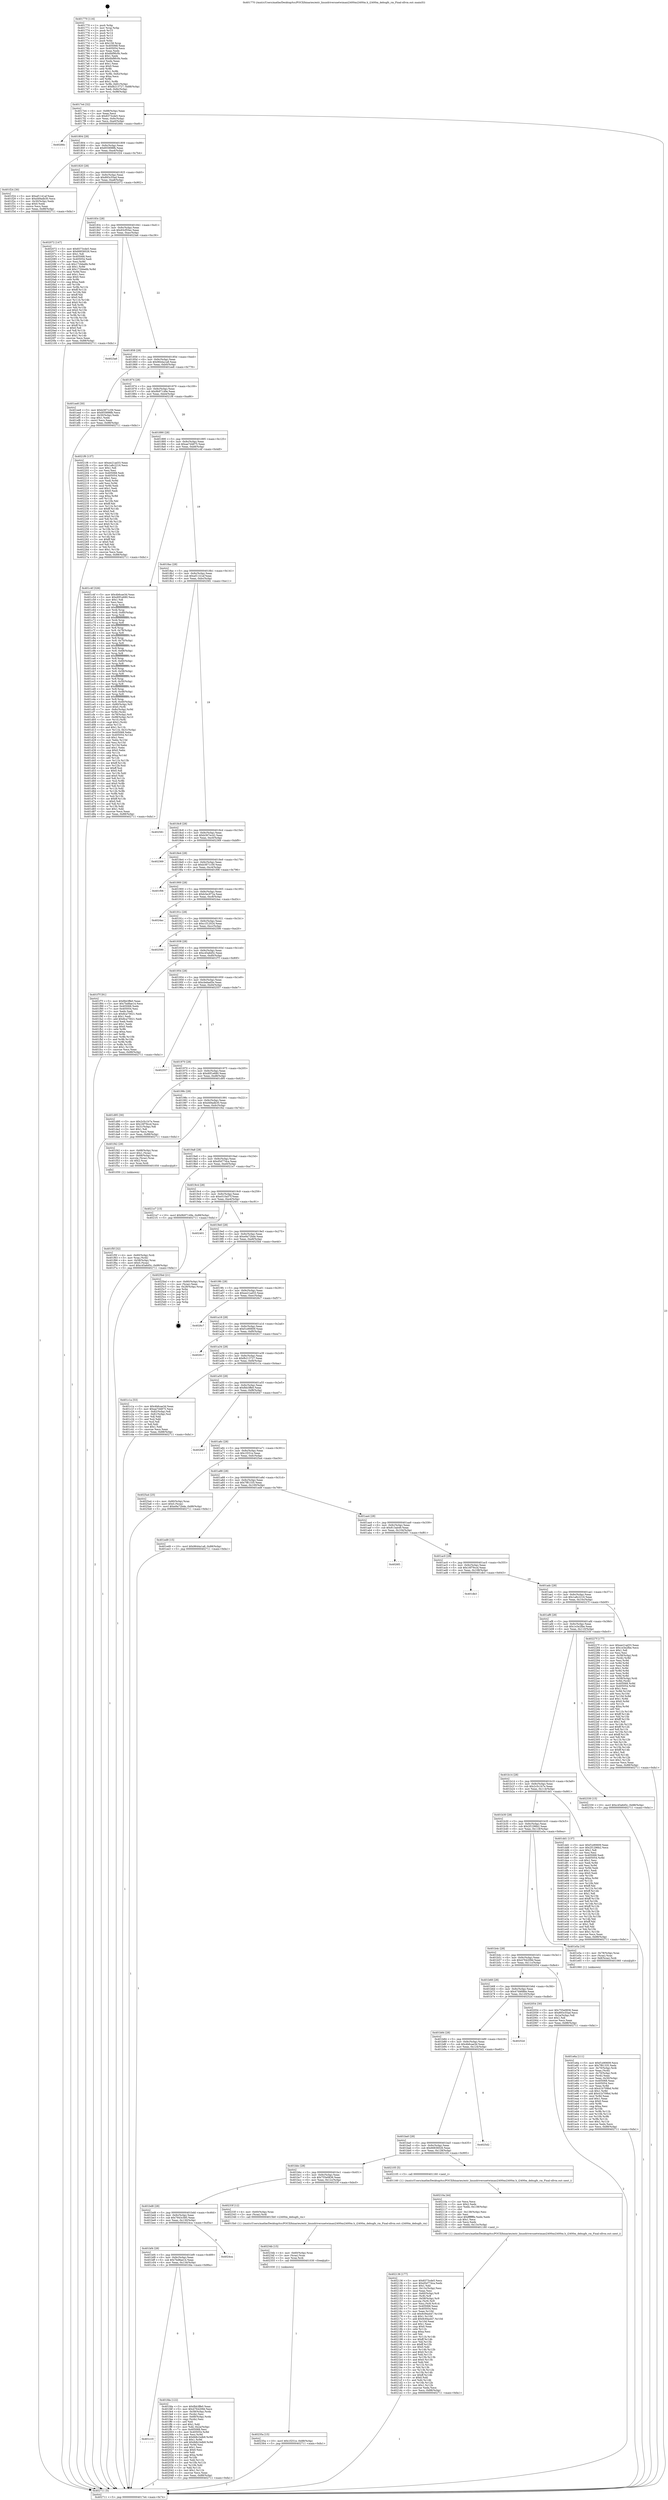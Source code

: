 digraph "0x401770" {
  label = "0x401770 (/mnt/c/Users/mathe/Desktop/tcc/POCII/binaries/extr_linuxdriversnetwimaxi2400mi2400m.h_i2400m_debugfs_rm_Final-ollvm.out::main(0))"
  labelloc = "t"
  node[shape=record]

  Entry [label="",width=0.3,height=0.3,shape=circle,fillcolor=black,style=filled]
  "0x4017e4" [label="{
     0x4017e4 [32]\l
     | [instrs]\l
     &nbsp;&nbsp;0x4017e4 \<+6\>: mov -0x88(%rbp),%eax\l
     &nbsp;&nbsp;0x4017ea \<+2\>: mov %eax,%ecx\l
     &nbsp;&nbsp;0x4017ec \<+6\>: sub $0x8373cde5,%ecx\l
     &nbsp;&nbsp;0x4017f2 \<+6\>: mov %eax,-0x9c(%rbp)\l
     &nbsp;&nbsp;0x4017f8 \<+6\>: mov %ecx,-0xa0(%rbp)\l
     &nbsp;&nbsp;0x4017fe \<+6\>: je 000000000040266c \<main+0xefc\>\l
  }"]
  "0x40266c" [label="{
     0x40266c\l
  }", style=dashed]
  "0x401804" [label="{
     0x401804 [28]\l
     | [instrs]\l
     &nbsp;&nbsp;0x401804 \<+5\>: jmp 0000000000401809 \<main+0x99\>\l
     &nbsp;&nbsp;0x401809 \<+6\>: mov -0x9c(%rbp),%eax\l
     &nbsp;&nbsp;0x40180f \<+5\>: sub $0x855898fb,%eax\l
     &nbsp;&nbsp;0x401814 \<+6\>: mov %eax,-0xa4(%rbp)\l
     &nbsp;&nbsp;0x40181a \<+6\>: je 0000000000401f24 \<main+0x7b4\>\l
  }"]
  Exit [label="",width=0.3,height=0.3,shape=circle,fillcolor=black,style=filled,peripheries=2]
  "0x401f24" [label="{
     0x401f24 [30]\l
     | [instrs]\l
     &nbsp;&nbsp;0x401f24 \<+5\>: mov $0xaf1141af,%eax\l
     &nbsp;&nbsp;0x401f29 \<+5\>: mov $0xd49adb30,%ecx\l
     &nbsp;&nbsp;0x401f2e \<+3\>: mov -0x30(%rbp),%edx\l
     &nbsp;&nbsp;0x401f31 \<+3\>: cmp $0x0,%edx\l
     &nbsp;&nbsp;0x401f34 \<+3\>: cmove %ecx,%eax\l
     &nbsp;&nbsp;0x401f37 \<+6\>: mov %eax,-0x88(%rbp)\l
     &nbsp;&nbsp;0x401f3d \<+5\>: jmp 0000000000402711 \<main+0xfa1\>\l
  }"]
  "0x401820" [label="{
     0x401820 [28]\l
     | [instrs]\l
     &nbsp;&nbsp;0x401820 \<+5\>: jmp 0000000000401825 \<main+0xb5\>\l
     &nbsp;&nbsp;0x401825 \<+6\>: mov -0x9c(%rbp),%eax\l
     &nbsp;&nbsp;0x40182b \<+5\>: sub $0x893c55ad,%eax\l
     &nbsp;&nbsp;0x401830 \<+6\>: mov %eax,-0xa8(%rbp)\l
     &nbsp;&nbsp;0x401836 \<+6\>: je 0000000000402072 \<main+0x902\>\l
  }"]
  "0x40235a" [label="{
     0x40235a [15]\l
     | [instrs]\l
     &nbsp;&nbsp;0x40235a \<+10\>: movl $0x1f251e,-0x88(%rbp)\l
     &nbsp;&nbsp;0x402364 \<+5\>: jmp 0000000000402711 \<main+0xfa1\>\l
  }"]
  "0x402072" [label="{
     0x402072 [147]\l
     | [instrs]\l
     &nbsp;&nbsp;0x402072 \<+5\>: mov $0x8373cde5,%eax\l
     &nbsp;&nbsp;0x402077 \<+5\>: mov $0x66836026,%ecx\l
     &nbsp;&nbsp;0x40207c \<+2\>: mov $0x1,%dl\l
     &nbsp;&nbsp;0x40207e \<+7\>: mov 0x405068,%esi\l
     &nbsp;&nbsp;0x402085 \<+7\>: mov 0x405054,%edi\l
     &nbsp;&nbsp;0x40208c \<+3\>: mov %esi,%r8d\l
     &nbsp;&nbsp;0x40208f \<+7\>: sub $0x172bbe6b,%r8d\l
     &nbsp;&nbsp;0x402096 \<+4\>: sub $0x1,%r8d\l
     &nbsp;&nbsp;0x40209a \<+7\>: add $0x172bbe6b,%r8d\l
     &nbsp;&nbsp;0x4020a1 \<+4\>: imul %r8d,%esi\l
     &nbsp;&nbsp;0x4020a5 \<+3\>: and $0x1,%esi\l
     &nbsp;&nbsp;0x4020a8 \<+3\>: cmp $0x0,%esi\l
     &nbsp;&nbsp;0x4020ab \<+4\>: sete %r9b\l
     &nbsp;&nbsp;0x4020af \<+3\>: cmp $0xa,%edi\l
     &nbsp;&nbsp;0x4020b2 \<+4\>: setl %r10b\l
     &nbsp;&nbsp;0x4020b6 \<+3\>: mov %r9b,%r11b\l
     &nbsp;&nbsp;0x4020b9 \<+4\>: xor $0xff,%r11b\l
     &nbsp;&nbsp;0x4020bd \<+3\>: mov %r10b,%bl\l
     &nbsp;&nbsp;0x4020c0 \<+3\>: xor $0xff,%bl\l
     &nbsp;&nbsp;0x4020c3 \<+3\>: xor $0x0,%dl\l
     &nbsp;&nbsp;0x4020c6 \<+3\>: mov %r11b,%r14b\l
     &nbsp;&nbsp;0x4020c9 \<+4\>: and $0x0,%r14b\l
     &nbsp;&nbsp;0x4020cd \<+3\>: and %dl,%r9b\l
     &nbsp;&nbsp;0x4020d0 \<+3\>: mov %bl,%r15b\l
     &nbsp;&nbsp;0x4020d3 \<+4\>: and $0x0,%r15b\l
     &nbsp;&nbsp;0x4020d7 \<+3\>: and %dl,%r10b\l
     &nbsp;&nbsp;0x4020da \<+3\>: or %r9b,%r14b\l
     &nbsp;&nbsp;0x4020dd \<+3\>: or %r10b,%r15b\l
     &nbsp;&nbsp;0x4020e0 \<+3\>: xor %r15b,%r14b\l
     &nbsp;&nbsp;0x4020e3 \<+3\>: or %bl,%r11b\l
     &nbsp;&nbsp;0x4020e6 \<+4\>: xor $0xff,%r11b\l
     &nbsp;&nbsp;0x4020ea \<+3\>: or $0x0,%dl\l
     &nbsp;&nbsp;0x4020ed \<+3\>: and %dl,%r11b\l
     &nbsp;&nbsp;0x4020f0 \<+3\>: or %r11b,%r14b\l
     &nbsp;&nbsp;0x4020f3 \<+4\>: test $0x1,%r14b\l
     &nbsp;&nbsp;0x4020f7 \<+3\>: cmovne %ecx,%eax\l
     &nbsp;&nbsp;0x4020fa \<+6\>: mov %eax,-0x88(%rbp)\l
     &nbsp;&nbsp;0x402100 \<+5\>: jmp 0000000000402711 \<main+0xfa1\>\l
  }"]
  "0x40183c" [label="{
     0x40183c [28]\l
     | [instrs]\l
     &nbsp;&nbsp;0x40183c \<+5\>: jmp 0000000000401841 \<main+0xd1\>\l
     &nbsp;&nbsp;0x401841 \<+6\>: mov -0x9c(%rbp),%eax\l
     &nbsp;&nbsp;0x401847 \<+5\>: sub $0x93cf55ec,%eax\l
     &nbsp;&nbsp;0x40184c \<+6\>: mov %eax,-0xac(%rbp)\l
     &nbsp;&nbsp;0x401852 \<+6\>: je 00000000004023a6 \<main+0xc36\>\l
  }"]
  "0x40234b" [label="{
     0x40234b [15]\l
     | [instrs]\l
     &nbsp;&nbsp;0x40234b \<+4\>: mov -0x60(%rbp),%rax\l
     &nbsp;&nbsp;0x40234f \<+3\>: mov (%rax),%rax\l
     &nbsp;&nbsp;0x402352 \<+3\>: mov %rax,%rdi\l
     &nbsp;&nbsp;0x402355 \<+5\>: call 0000000000401030 \<free@plt\>\l
     | [calls]\l
     &nbsp;&nbsp;0x401030 \{1\} (unknown)\l
  }"]
  "0x4023a6" [label="{
     0x4023a6\l
  }", style=dashed]
  "0x401858" [label="{
     0x401858 [28]\l
     | [instrs]\l
     &nbsp;&nbsp;0x401858 \<+5\>: jmp 000000000040185d \<main+0xed\>\l
     &nbsp;&nbsp;0x40185d \<+6\>: mov -0x9c(%rbp),%eax\l
     &nbsp;&nbsp;0x401863 \<+5\>: sub $0x9644a1a8,%eax\l
     &nbsp;&nbsp;0x401868 \<+6\>: mov %eax,-0xb0(%rbp)\l
     &nbsp;&nbsp;0x40186e \<+6\>: je 0000000000401ee8 \<main+0x778\>\l
  }"]
  "0x402136" [label="{
     0x402136 [177]\l
     | [instrs]\l
     &nbsp;&nbsp;0x402136 \<+5\>: mov $0x8373cde5,%ecx\l
     &nbsp;&nbsp;0x40213b \<+5\>: mov $0xd5d77dca,%edx\l
     &nbsp;&nbsp;0x402140 \<+3\>: mov $0x1,%dil\l
     &nbsp;&nbsp;0x402143 \<+6\>: mov -0x13c(%rbp),%esi\l
     &nbsp;&nbsp;0x402149 \<+3\>: imul %eax,%esi\l
     &nbsp;&nbsp;0x40214c \<+4\>: mov -0x60(%rbp),%r8\l
     &nbsp;&nbsp;0x402150 \<+3\>: mov (%r8),%r8\l
     &nbsp;&nbsp;0x402153 \<+4\>: mov -0x58(%rbp),%r9\l
     &nbsp;&nbsp;0x402157 \<+3\>: movslq (%r9),%r9\l
     &nbsp;&nbsp;0x40215a \<+4\>: mov %esi,(%r8,%r9,4)\l
     &nbsp;&nbsp;0x40215e \<+7\>: mov 0x405068,%eax\l
     &nbsp;&nbsp;0x402165 \<+7\>: mov 0x405054,%esi\l
     &nbsp;&nbsp;0x40216c \<+3\>: mov %eax,%r10d\l
     &nbsp;&nbsp;0x40216f \<+7\>: sub $0x9c94a447,%r10d\l
     &nbsp;&nbsp;0x402176 \<+4\>: sub $0x1,%r10d\l
     &nbsp;&nbsp;0x40217a \<+7\>: add $0x9c94a447,%r10d\l
     &nbsp;&nbsp;0x402181 \<+4\>: imul %r10d,%eax\l
     &nbsp;&nbsp;0x402185 \<+3\>: and $0x1,%eax\l
     &nbsp;&nbsp;0x402188 \<+3\>: cmp $0x0,%eax\l
     &nbsp;&nbsp;0x40218b \<+4\>: sete %r11b\l
     &nbsp;&nbsp;0x40218f \<+3\>: cmp $0xa,%esi\l
     &nbsp;&nbsp;0x402192 \<+3\>: setl %bl\l
     &nbsp;&nbsp;0x402195 \<+3\>: mov %r11b,%r14b\l
     &nbsp;&nbsp;0x402198 \<+4\>: xor $0xff,%r14b\l
     &nbsp;&nbsp;0x40219c \<+3\>: mov %bl,%r15b\l
     &nbsp;&nbsp;0x40219f \<+4\>: xor $0xff,%r15b\l
     &nbsp;&nbsp;0x4021a3 \<+4\>: xor $0x0,%dil\l
     &nbsp;&nbsp;0x4021a7 \<+3\>: mov %r14b,%r12b\l
     &nbsp;&nbsp;0x4021aa \<+4\>: and $0x0,%r12b\l
     &nbsp;&nbsp;0x4021ae \<+3\>: and %dil,%r11b\l
     &nbsp;&nbsp;0x4021b1 \<+3\>: mov %r15b,%r13b\l
     &nbsp;&nbsp;0x4021b4 \<+4\>: and $0x0,%r13b\l
     &nbsp;&nbsp;0x4021b8 \<+3\>: and %dil,%bl\l
     &nbsp;&nbsp;0x4021bb \<+3\>: or %r11b,%r12b\l
     &nbsp;&nbsp;0x4021be \<+3\>: or %bl,%r13b\l
     &nbsp;&nbsp;0x4021c1 \<+3\>: xor %r13b,%r12b\l
     &nbsp;&nbsp;0x4021c4 \<+3\>: or %r15b,%r14b\l
     &nbsp;&nbsp;0x4021c7 \<+4\>: xor $0xff,%r14b\l
     &nbsp;&nbsp;0x4021cb \<+4\>: or $0x0,%dil\l
     &nbsp;&nbsp;0x4021cf \<+3\>: and %dil,%r14b\l
     &nbsp;&nbsp;0x4021d2 \<+3\>: or %r14b,%r12b\l
     &nbsp;&nbsp;0x4021d5 \<+4\>: test $0x1,%r12b\l
     &nbsp;&nbsp;0x4021d9 \<+3\>: cmovne %edx,%ecx\l
     &nbsp;&nbsp;0x4021dc \<+6\>: mov %ecx,-0x88(%rbp)\l
     &nbsp;&nbsp;0x4021e2 \<+5\>: jmp 0000000000402711 \<main+0xfa1\>\l
  }"]
  "0x401ee8" [label="{
     0x401ee8 [30]\l
     | [instrs]\l
     &nbsp;&nbsp;0x401ee8 \<+5\>: mov $0xb3871c59,%eax\l
     &nbsp;&nbsp;0x401eed \<+5\>: mov $0x855898fb,%ecx\l
     &nbsp;&nbsp;0x401ef2 \<+3\>: mov -0x30(%rbp),%edx\l
     &nbsp;&nbsp;0x401ef5 \<+3\>: cmp $0x1,%edx\l
     &nbsp;&nbsp;0x401ef8 \<+3\>: cmovl %ecx,%eax\l
     &nbsp;&nbsp;0x401efb \<+6\>: mov %eax,-0x88(%rbp)\l
     &nbsp;&nbsp;0x401f01 \<+5\>: jmp 0000000000402711 \<main+0xfa1\>\l
  }"]
  "0x401874" [label="{
     0x401874 [28]\l
     | [instrs]\l
     &nbsp;&nbsp;0x401874 \<+5\>: jmp 0000000000401879 \<main+0x109\>\l
     &nbsp;&nbsp;0x401879 \<+6\>: mov -0x9c(%rbp),%eax\l
     &nbsp;&nbsp;0x40187f \<+5\>: sub $0x9b97149e,%eax\l
     &nbsp;&nbsp;0x401884 \<+6\>: mov %eax,-0xb4(%rbp)\l
     &nbsp;&nbsp;0x40188a \<+6\>: je 00000000004021f6 \<main+0xa86\>\l
  }"]
  "0x40210a" [label="{
     0x40210a [44]\l
     | [instrs]\l
     &nbsp;&nbsp;0x40210a \<+2\>: xor %ecx,%ecx\l
     &nbsp;&nbsp;0x40210c \<+5\>: mov $0x2,%edx\l
     &nbsp;&nbsp;0x402111 \<+6\>: mov %edx,-0x138(%rbp)\l
     &nbsp;&nbsp;0x402117 \<+1\>: cltd\l
     &nbsp;&nbsp;0x402118 \<+6\>: mov -0x138(%rbp),%esi\l
     &nbsp;&nbsp;0x40211e \<+2\>: idiv %esi\l
     &nbsp;&nbsp;0x402120 \<+6\>: imul $0xfffffffe,%edx,%edx\l
     &nbsp;&nbsp;0x402126 \<+3\>: sub $0x1,%ecx\l
     &nbsp;&nbsp;0x402129 \<+2\>: sub %ecx,%edx\l
     &nbsp;&nbsp;0x40212b \<+6\>: mov %edx,-0x13c(%rbp)\l
     &nbsp;&nbsp;0x402131 \<+5\>: call 0000000000401160 \<next_i\>\l
     | [calls]\l
     &nbsp;&nbsp;0x401160 \{1\} (/mnt/c/Users/mathe/Desktop/tcc/POCII/binaries/extr_linuxdriversnetwimaxi2400mi2400m.h_i2400m_debugfs_rm_Final-ollvm.out::next_i)\l
  }"]
  "0x4021f6" [label="{
     0x4021f6 [137]\l
     | [instrs]\l
     &nbsp;&nbsp;0x4021f6 \<+5\>: mov $0xee21ad33,%eax\l
     &nbsp;&nbsp;0x4021fb \<+5\>: mov $0x1a8c2216,%ecx\l
     &nbsp;&nbsp;0x402200 \<+2\>: mov $0x1,%dl\l
     &nbsp;&nbsp;0x402202 \<+2\>: xor %esi,%esi\l
     &nbsp;&nbsp;0x402204 \<+7\>: mov 0x405068,%edi\l
     &nbsp;&nbsp;0x40220b \<+8\>: mov 0x405054,%r8d\l
     &nbsp;&nbsp;0x402213 \<+3\>: sub $0x1,%esi\l
     &nbsp;&nbsp;0x402216 \<+3\>: mov %edi,%r9d\l
     &nbsp;&nbsp;0x402219 \<+3\>: add %esi,%r9d\l
     &nbsp;&nbsp;0x40221c \<+4\>: imul %r9d,%edi\l
     &nbsp;&nbsp;0x402220 \<+3\>: and $0x1,%edi\l
     &nbsp;&nbsp;0x402223 \<+3\>: cmp $0x0,%edi\l
     &nbsp;&nbsp;0x402226 \<+4\>: sete %r10b\l
     &nbsp;&nbsp;0x40222a \<+4\>: cmp $0xa,%r8d\l
     &nbsp;&nbsp;0x40222e \<+4\>: setl %r11b\l
     &nbsp;&nbsp;0x402232 \<+3\>: mov %r10b,%bl\l
     &nbsp;&nbsp;0x402235 \<+3\>: xor $0xff,%bl\l
     &nbsp;&nbsp;0x402238 \<+3\>: mov %r11b,%r14b\l
     &nbsp;&nbsp;0x40223b \<+4\>: xor $0xff,%r14b\l
     &nbsp;&nbsp;0x40223f \<+3\>: xor $0x0,%dl\l
     &nbsp;&nbsp;0x402242 \<+3\>: mov %bl,%r15b\l
     &nbsp;&nbsp;0x402245 \<+4\>: and $0x0,%r15b\l
     &nbsp;&nbsp;0x402249 \<+3\>: and %dl,%r10b\l
     &nbsp;&nbsp;0x40224c \<+3\>: mov %r14b,%r12b\l
     &nbsp;&nbsp;0x40224f \<+4\>: and $0x0,%r12b\l
     &nbsp;&nbsp;0x402253 \<+3\>: and %dl,%r11b\l
     &nbsp;&nbsp;0x402256 \<+3\>: or %r10b,%r15b\l
     &nbsp;&nbsp;0x402259 \<+3\>: or %r11b,%r12b\l
     &nbsp;&nbsp;0x40225c \<+3\>: xor %r12b,%r15b\l
     &nbsp;&nbsp;0x40225f \<+3\>: or %r14b,%bl\l
     &nbsp;&nbsp;0x402262 \<+3\>: xor $0xff,%bl\l
     &nbsp;&nbsp;0x402265 \<+3\>: or $0x0,%dl\l
     &nbsp;&nbsp;0x402268 \<+2\>: and %dl,%bl\l
     &nbsp;&nbsp;0x40226a \<+3\>: or %bl,%r15b\l
     &nbsp;&nbsp;0x40226d \<+4\>: test $0x1,%r15b\l
     &nbsp;&nbsp;0x402271 \<+3\>: cmovne %ecx,%eax\l
     &nbsp;&nbsp;0x402274 \<+6\>: mov %eax,-0x88(%rbp)\l
     &nbsp;&nbsp;0x40227a \<+5\>: jmp 0000000000402711 \<main+0xfa1\>\l
  }"]
  "0x401890" [label="{
     0x401890 [28]\l
     | [instrs]\l
     &nbsp;&nbsp;0x401890 \<+5\>: jmp 0000000000401895 \<main+0x125\>\l
     &nbsp;&nbsp;0x401895 \<+6\>: mov -0x9c(%rbp),%eax\l
     &nbsp;&nbsp;0x40189b \<+5\>: sub $0xae7d4875,%eax\l
     &nbsp;&nbsp;0x4018a0 \<+6\>: mov %eax,-0xb8(%rbp)\l
     &nbsp;&nbsp;0x4018a6 \<+6\>: je 0000000000401c4f \<main+0x4df\>\l
  }"]
  "0x401c10" [label="{
     0x401c10\l
  }", style=dashed]
  "0x401c4f" [label="{
     0x401c4f [326]\l
     | [instrs]\l
     &nbsp;&nbsp;0x401c4f \<+5\>: mov $0x4b6cae3d,%eax\l
     &nbsp;&nbsp;0x401c54 \<+5\>: mov $0xd0f1e680,%ecx\l
     &nbsp;&nbsp;0x401c59 \<+2\>: mov $0x1,%dl\l
     &nbsp;&nbsp;0x401c5b \<+2\>: xor %esi,%esi\l
     &nbsp;&nbsp;0x401c5d \<+3\>: mov %rsp,%rdi\l
     &nbsp;&nbsp;0x401c60 \<+4\>: add $0xfffffffffffffff0,%rdi\l
     &nbsp;&nbsp;0x401c64 \<+3\>: mov %rdi,%rsp\l
     &nbsp;&nbsp;0x401c67 \<+4\>: mov %rdi,-0x80(%rbp)\l
     &nbsp;&nbsp;0x401c6b \<+3\>: mov %rsp,%rdi\l
     &nbsp;&nbsp;0x401c6e \<+4\>: add $0xfffffffffffffff0,%rdi\l
     &nbsp;&nbsp;0x401c72 \<+3\>: mov %rdi,%rsp\l
     &nbsp;&nbsp;0x401c75 \<+3\>: mov %rsp,%r8\l
     &nbsp;&nbsp;0x401c78 \<+4\>: add $0xfffffffffffffff0,%r8\l
     &nbsp;&nbsp;0x401c7c \<+3\>: mov %r8,%rsp\l
     &nbsp;&nbsp;0x401c7f \<+4\>: mov %r8,-0x78(%rbp)\l
     &nbsp;&nbsp;0x401c83 \<+3\>: mov %rsp,%r8\l
     &nbsp;&nbsp;0x401c86 \<+4\>: add $0xfffffffffffffff0,%r8\l
     &nbsp;&nbsp;0x401c8a \<+3\>: mov %r8,%rsp\l
     &nbsp;&nbsp;0x401c8d \<+4\>: mov %r8,-0x70(%rbp)\l
     &nbsp;&nbsp;0x401c91 \<+3\>: mov %rsp,%r8\l
     &nbsp;&nbsp;0x401c94 \<+4\>: add $0xfffffffffffffff0,%r8\l
     &nbsp;&nbsp;0x401c98 \<+3\>: mov %r8,%rsp\l
     &nbsp;&nbsp;0x401c9b \<+4\>: mov %r8,-0x68(%rbp)\l
     &nbsp;&nbsp;0x401c9f \<+3\>: mov %rsp,%r8\l
     &nbsp;&nbsp;0x401ca2 \<+4\>: add $0xfffffffffffffff0,%r8\l
     &nbsp;&nbsp;0x401ca6 \<+3\>: mov %r8,%rsp\l
     &nbsp;&nbsp;0x401ca9 \<+4\>: mov %r8,-0x60(%rbp)\l
     &nbsp;&nbsp;0x401cad \<+3\>: mov %rsp,%r8\l
     &nbsp;&nbsp;0x401cb0 \<+4\>: add $0xfffffffffffffff0,%r8\l
     &nbsp;&nbsp;0x401cb4 \<+3\>: mov %r8,%rsp\l
     &nbsp;&nbsp;0x401cb7 \<+4\>: mov %r8,-0x58(%rbp)\l
     &nbsp;&nbsp;0x401cbb \<+3\>: mov %rsp,%r8\l
     &nbsp;&nbsp;0x401cbe \<+4\>: add $0xfffffffffffffff0,%r8\l
     &nbsp;&nbsp;0x401cc2 \<+3\>: mov %r8,%rsp\l
     &nbsp;&nbsp;0x401cc5 \<+4\>: mov %r8,-0x50(%rbp)\l
     &nbsp;&nbsp;0x401cc9 \<+3\>: mov %rsp,%r8\l
     &nbsp;&nbsp;0x401ccc \<+4\>: add $0xfffffffffffffff0,%r8\l
     &nbsp;&nbsp;0x401cd0 \<+3\>: mov %r8,%rsp\l
     &nbsp;&nbsp;0x401cd3 \<+4\>: mov %r8,-0x48(%rbp)\l
     &nbsp;&nbsp;0x401cd7 \<+3\>: mov %rsp,%r8\l
     &nbsp;&nbsp;0x401cda \<+4\>: add $0xfffffffffffffff0,%r8\l
     &nbsp;&nbsp;0x401cde \<+3\>: mov %r8,%rsp\l
     &nbsp;&nbsp;0x401ce1 \<+4\>: mov %r8,-0x40(%rbp)\l
     &nbsp;&nbsp;0x401ce5 \<+4\>: mov -0x80(%rbp),%r8\l
     &nbsp;&nbsp;0x401ce9 \<+7\>: movl $0x0,(%r8)\l
     &nbsp;&nbsp;0x401cf0 \<+7\>: mov -0x8c(%rbp),%r9d\l
     &nbsp;&nbsp;0x401cf7 \<+3\>: mov %r9d,(%rdi)\l
     &nbsp;&nbsp;0x401cfa \<+4\>: mov -0x78(%rbp),%r8\l
     &nbsp;&nbsp;0x401cfe \<+7\>: mov -0x98(%rbp),%r10\l
     &nbsp;&nbsp;0x401d05 \<+3\>: mov %r10,(%r8)\l
     &nbsp;&nbsp;0x401d08 \<+3\>: cmpl $0x2,(%rdi)\l
     &nbsp;&nbsp;0x401d0b \<+4\>: setne %r11b\l
     &nbsp;&nbsp;0x401d0f \<+4\>: and $0x1,%r11b\l
     &nbsp;&nbsp;0x401d13 \<+4\>: mov %r11b,-0x31(%rbp)\l
     &nbsp;&nbsp;0x401d17 \<+7\>: mov 0x405068,%ebx\l
     &nbsp;&nbsp;0x401d1e \<+8\>: mov 0x405054,%r14d\l
     &nbsp;&nbsp;0x401d26 \<+3\>: sub $0x1,%esi\l
     &nbsp;&nbsp;0x401d29 \<+3\>: mov %ebx,%r15d\l
     &nbsp;&nbsp;0x401d2c \<+3\>: add %esi,%r15d\l
     &nbsp;&nbsp;0x401d2f \<+4\>: imul %r15d,%ebx\l
     &nbsp;&nbsp;0x401d33 \<+3\>: and $0x1,%ebx\l
     &nbsp;&nbsp;0x401d36 \<+3\>: cmp $0x0,%ebx\l
     &nbsp;&nbsp;0x401d39 \<+4\>: sete %r11b\l
     &nbsp;&nbsp;0x401d3d \<+4\>: cmp $0xa,%r14d\l
     &nbsp;&nbsp;0x401d41 \<+4\>: setl %r12b\l
     &nbsp;&nbsp;0x401d45 \<+3\>: mov %r11b,%r13b\l
     &nbsp;&nbsp;0x401d48 \<+4\>: xor $0xff,%r13b\l
     &nbsp;&nbsp;0x401d4c \<+3\>: mov %r12b,%sil\l
     &nbsp;&nbsp;0x401d4f \<+4\>: xor $0xff,%sil\l
     &nbsp;&nbsp;0x401d53 \<+3\>: xor $0x0,%dl\l
     &nbsp;&nbsp;0x401d56 \<+3\>: mov %r13b,%dil\l
     &nbsp;&nbsp;0x401d59 \<+4\>: and $0x0,%dil\l
     &nbsp;&nbsp;0x401d5d \<+3\>: and %dl,%r11b\l
     &nbsp;&nbsp;0x401d60 \<+3\>: mov %sil,%r8b\l
     &nbsp;&nbsp;0x401d63 \<+4\>: and $0x0,%r8b\l
     &nbsp;&nbsp;0x401d67 \<+3\>: and %dl,%r12b\l
     &nbsp;&nbsp;0x401d6a \<+3\>: or %r11b,%dil\l
     &nbsp;&nbsp;0x401d6d \<+3\>: or %r12b,%r8b\l
     &nbsp;&nbsp;0x401d70 \<+3\>: xor %r8b,%dil\l
     &nbsp;&nbsp;0x401d73 \<+3\>: or %sil,%r13b\l
     &nbsp;&nbsp;0x401d76 \<+4\>: xor $0xff,%r13b\l
     &nbsp;&nbsp;0x401d7a \<+3\>: or $0x0,%dl\l
     &nbsp;&nbsp;0x401d7d \<+3\>: and %dl,%r13b\l
     &nbsp;&nbsp;0x401d80 \<+3\>: or %r13b,%dil\l
     &nbsp;&nbsp;0x401d83 \<+4\>: test $0x1,%dil\l
     &nbsp;&nbsp;0x401d87 \<+3\>: cmovne %ecx,%eax\l
     &nbsp;&nbsp;0x401d8a \<+6\>: mov %eax,-0x88(%rbp)\l
     &nbsp;&nbsp;0x401d90 \<+5\>: jmp 0000000000402711 \<main+0xfa1\>\l
  }"]
  "0x4018ac" [label="{
     0x4018ac [28]\l
     | [instrs]\l
     &nbsp;&nbsp;0x4018ac \<+5\>: jmp 00000000004018b1 \<main+0x141\>\l
     &nbsp;&nbsp;0x4018b1 \<+6\>: mov -0x9c(%rbp),%eax\l
     &nbsp;&nbsp;0x4018b7 \<+5\>: sub $0xaf1141af,%eax\l
     &nbsp;&nbsp;0x4018bc \<+6\>: mov %eax,-0xbc(%rbp)\l
     &nbsp;&nbsp;0x4018c2 \<+6\>: je 0000000000402581 \<main+0xe11\>\l
  }"]
  "0x401fda" [label="{
     0x401fda [122]\l
     | [instrs]\l
     &nbsp;&nbsp;0x401fda \<+5\>: mov $0xfbb3ffe0,%eax\l
     &nbsp;&nbsp;0x401fdf \<+5\>: mov $0x4764209d,%ecx\l
     &nbsp;&nbsp;0x401fe4 \<+4\>: mov -0x58(%rbp),%rdx\l
     &nbsp;&nbsp;0x401fe8 \<+2\>: mov (%rdx),%esi\l
     &nbsp;&nbsp;0x401fea \<+4\>: mov -0x68(%rbp),%rdx\l
     &nbsp;&nbsp;0x401fee \<+2\>: cmp (%rdx),%esi\l
     &nbsp;&nbsp;0x401ff0 \<+4\>: setl %dil\l
     &nbsp;&nbsp;0x401ff4 \<+4\>: and $0x1,%dil\l
     &nbsp;&nbsp;0x401ff8 \<+4\>: mov %dil,-0x2a(%rbp)\l
     &nbsp;&nbsp;0x401ffc \<+7\>: mov 0x405068,%esi\l
     &nbsp;&nbsp;0x402003 \<+8\>: mov 0x405054,%r8d\l
     &nbsp;&nbsp;0x40200b \<+3\>: mov %esi,%r9d\l
     &nbsp;&nbsp;0x40200e \<+7\>: sub $0x8db1bdb9,%r9d\l
     &nbsp;&nbsp;0x402015 \<+4\>: sub $0x1,%r9d\l
     &nbsp;&nbsp;0x402019 \<+7\>: add $0x8db1bdb9,%r9d\l
     &nbsp;&nbsp;0x402020 \<+4\>: imul %r9d,%esi\l
     &nbsp;&nbsp;0x402024 \<+3\>: and $0x1,%esi\l
     &nbsp;&nbsp;0x402027 \<+3\>: cmp $0x0,%esi\l
     &nbsp;&nbsp;0x40202a \<+4\>: sete %dil\l
     &nbsp;&nbsp;0x40202e \<+4\>: cmp $0xa,%r8d\l
     &nbsp;&nbsp;0x402032 \<+4\>: setl %r10b\l
     &nbsp;&nbsp;0x402036 \<+3\>: mov %dil,%r11b\l
     &nbsp;&nbsp;0x402039 \<+3\>: and %r10b,%r11b\l
     &nbsp;&nbsp;0x40203c \<+3\>: xor %r10b,%dil\l
     &nbsp;&nbsp;0x40203f \<+3\>: or %dil,%r11b\l
     &nbsp;&nbsp;0x402042 \<+4\>: test $0x1,%r11b\l
     &nbsp;&nbsp;0x402046 \<+3\>: cmovne %ecx,%eax\l
     &nbsp;&nbsp;0x402049 \<+6\>: mov %eax,-0x88(%rbp)\l
     &nbsp;&nbsp;0x40204f \<+5\>: jmp 0000000000402711 \<main+0xfa1\>\l
  }"]
  "0x402581" [label="{
     0x402581\l
  }", style=dashed]
  "0x4018c8" [label="{
     0x4018c8 [28]\l
     | [instrs]\l
     &nbsp;&nbsp;0x4018c8 \<+5\>: jmp 00000000004018cd \<main+0x15d\>\l
     &nbsp;&nbsp;0x4018cd \<+6\>: mov -0x9c(%rbp),%eax\l
     &nbsp;&nbsp;0x4018d3 \<+5\>: sub $0xb367ec42,%eax\l
     &nbsp;&nbsp;0x4018d8 \<+6\>: mov %eax,-0xc0(%rbp)\l
     &nbsp;&nbsp;0x4018de \<+6\>: je 0000000000402369 \<main+0xbf9\>\l
  }"]
  "0x401bf4" [label="{
     0x401bf4 [28]\l
     | [instrs]\l
     &nbsp;&nbsp;0x401bf4 \<+5\>: jmp 0000000000401bf9 \<main+0x489\>\l
     &nbsp;&nbsp;0x401bf9 \<+6\>: mov -0x9c(%rbp),%eax\l
     &nbsp;&nbsp;0x401bff \<+5\>: sub $0x7bd8ae14,%eax\l
     &nbsp;&nbsp;0x401c04 \<+6\>: mov %eax,-0x134(%rbp)\l
     &nbsp;&nbsp;0x401c0a \<+6\>: je 0000000000401fda \<main+0x86a\>\l
  }"]
  "0x402369" [label="{
     0x402369\l
  }", style=dashed]
  "0x4018e4" [label="{
     0x4018e4 [28]\l
     | [instrs]\l
     &nbsp;&nbsp;0x4018e4 \<+5\>: jmp 00000000004018e9 \<main+0x179\>\l
     &nbsp;&nbsp;0x4018e9 \<+6\>: mov -0x9c(%rbp),%eax\l
     &nbsp;&nbsp;0x4018ef \<+5\>: sub $0xb3871c59,%eax\l
     &nbsp;&nbsp;0x4018f4 \<+6\>: mov %eax,-0xc4(%rbp)\l
     &nbsp;&nbsp;0x4018fa \<+6\>: je 0000000000401f06 \<main+0x796\>\l
  }"]
  "0x4024ca" [label="{
     0x4024ca\l
  }", style=dashed]
  "0x401f06" [label="{
     0x401f06\l
  }", style=dashed]
  "0x401900" [label="{
     0x401900 [28]\l
     | [instrs]\l
     &nbsp;&nbsp;0x401900 \<+5\>: jmp 0000000000401905 \<main+0x195\>\l
     &nbsp;&nbsp;0x401905 \<+6\>: mov -0x9c(%rbp),%eax\l
     &nbsp;&nbsp;0x40190b \<+5\>: sub $0xb3ec972a,%eax\l
     &nbsp;&nbsp;0x401910 \<+6\>: mov %eax,-0xc8(%rbp)\l
     &nbsp;&nbsp;0x401916 \<+6\>: je 00000000004024ac \<main+0xd3c\>\l
  }"]
  "0x401bd8" [label="{
     0x401bd8 [28]\l
     | [instrs]\l
     &nbsp;&nbsp;0x401bd8 \<+5\>: jmp 0000000000401bdd \<main+0x46d\>\l
     &nbsp;&nbsp;0x401bdd \<+6\>: mov -0x9c(%rbp),%eax\l
     &nbsp;&nbsp;0x401be3 \<+5\>: sub $0x7943c585,%eax\l
     &nbsp;&nbsp;0x401be8 \<+6\>: mov %eax,-0x130(%rbp)\l
     &nbsp;&nbsp;0x401bee \<+6\>: je 00000000004024ca \<main+0xd5a\>\l
  }"]
  "0x4024ac" [label="{
     0x4024ac\l
  }", style=dashed]
  "0x40191c" [label="{
     0x40191c [28]\l
     | [instrs]\l
     &nbsp;&nbsp;0x40191c \<+5\>: jmp 0000000000401921 \<main+0x1b1\>\l
     &nbsp;&nbsp;0x401921 \<+6\>: mov -0x9c(%rbp),%eax\l
     &nbsp;&nbsp;0x401927 \<+5\>: sub $0xc1f12024,%eax\l
     &nbsp;&nbsp;0x40192c \<+6\>: mov %eax,-0xcc(%rbp)\l
     &nbsp;&nbsp;0x401932 \<+6\>: je 0000000000402590 \<main+0xe20\>\l
  }"]
  "0x40233f" [label="{
     0x40233f [12]\l
     | [instrs]\l
     &nbsp;&nbsp;0x40233f \<+4\>: mov -0x60(%rbp),%rax\l
     &nbsp;&nbsp;0x402343 \<+3\>: mov (%rax),%rdi\l
     &nbsp;&nbsp;0x402346 \<+5\>: call 00000000004015b0 \<i2400m_debugfs_rm\>\l
     | [calls]\l
     &nbsp;&nbsp;0x4015b0 \{1\} (/mnt/c/Users/mathe/Desktop/tcc/POCII/binaries/extr_linuxdriversnetwimaxi2400mi2400m.h_i2400m_debugfs_rm_Final-ollvm.out::i2400m_debugfs_rm)\l
  }"]
  "0x402590" [label="{
     0x402590\l
  }", style=dashed]
  "0x401938" [label="{
     0x401938 [28]\l
     | [instrs]\l
     &nbsp;&nbsp;0x401938 \<+5\>: jmp 000000000040193d \<main+0x1cd\>\l
     &nbsp;&nbsp;0x40193d \<+6\>: mov -0x9c(%rbp),%eax\l
     &nbsp;&nbsp;0x401943 \<+5\>: sub $0xc45a6d5c,%eax\l
     &nbsp;&nbsp;0x401948 \<+6\>: mov %eax,-0xd0(%rbp)\l
     &nbsp;&nbsp;0x40194e \<+6\>: je 0000000000401f7f \<main+0x80f\>\l
  }"]
  "0x401bbc" [label="{
     0x401bbc [28]\l
     | [instrs]\l
     &nbsp;&nbsp;0x401bbc \<+5\>: jmp 0000000000401bc1 \<main+0x451\>\l
     &nbsp;&nbsp;0x401bc1 \<+6\>: mov -0x9c(%rbp),%eax\l
     &nbsp;&nbsp;0x401bc7 \<+5\>: sub $0x755e0836,%eax\l
     &nbsp;&nbsp;0x401bcc \<+6\>: mov %eax,-0x12c(%rbp)\l
     &nbsp;&nbsp;0x401bd2 \<+6\>: je 000000000040233f \<main+0xbcf\>\l
  }"]
  "0x401f7f" [label="{
     0x401f7f [91]\l
     | [instrs]\l
     &nbsp;&nbsp;0x401f7f \<+5\>: mov $0xfbb3ffe0,%eax\l
     &nbsp;&nbsp;0x401f84 \<+5\>: mov $0x7bd8ae14,%ecx\l
     &nbsp;&nbsp;0x401f89 \<+7\>: mov 0x405068,%edx\l
     &nbsp;&nbsp;0x401f90 \<+7\>: mov 0x405054,%esi\l
     &nbsp;&nbsp;0x401f97 \<+2\>: mov %edx,%edi\l
     &nbsp;&nbsp;0x401f99 \<+6\>: sub $0x8ca75621,%edi\l
     &nbsp;&nbsp;0x401f9f \<+3\>: sub $0x1,%edi\l
     &nbsp;&nbsp;0x401fa2 \<+6\>: add $0x8ca75621,%edi\l
     &nbsp;&nbsp;0x401fa8 \<+3\>: imul %edi,%edx\l
     &nbsp;&nbsp;0x401fab \<+3\>: and $0x1,%edx\l
     &nbsp;&nbsp;0x401fae \<+3\>: cmp $0x0,%edx\l
     &nbsp;&nbsp;0x401fb1 \<+4\>: sete %r8b\l
     &nbsp;&nbsp;0x401fb5 \<+3\>: cmp $0xa,%esi\l
     &nbsp;&nbsp;0x401fb8 \<+4\>: setl %r9b\l
     &nbsp;&nbsp;0x401fbc \<+3\>: mov %r8b,%r10b\l
     &nbsp;&nbsp;0x401fbf \<+3\>: and %r9b,%r10b\l
     &nbsp;&nbsp;0x401fc2 \<+3\>: xor %r9b,%r8b\l
     &nbsp;&nbsp;0x401fc5 \<+3\>: or %r8b,%r10b\l
     &nbsp;&nbsp;0x401fc8 \<+4\>: test $0x1,%r10b\l
     &nbsp;&nbsp;0x401fcc \<+3\>: cmovne %ecx,%eax\l
     &nbsp;&nbsp;0x401fcf \<+6\>: mov %eax,-0x88(%rbp)\l
     &nbsp;&nbsp;0x401fd5 \<+5\>: jmp 0000000000402711 \<main+0xfa1\>\l
  }"]
  "0x401954" [label="{
     0x401954 [28]\l
     | [instrs]\l
     &nbsp;&nbsp;0x401954 \<+5\>: jmp 0000000000401959 \<main+0x1e9\>\l
     &nbsp;&nbsp;0x401959 \<+6\>: mov -0x9c(%rbp),%eax\l
     &nbsp;&nbsp;0x40195f \<+5\>: sub $0xcbebad5e,%eax\l
     &nbsp;&nbsp;0x401964 \<+6\>: mov %eax,-0xd4(%rbp)\l
     &nbsp;&nbsp;0x40196a \<+6\>: je 0000000000402557 \<main+0xde7\>\l
  }"]
  "0x402105" [label="{
     0x402105 [5]\l
     | [instrs]\l
     &nbsp;&nbsp;0x402105 \<+5\>: call 0000000000401160 \<next_i\>\l
     | [calls]\l
     &nbsp;&nbsp;0x401160 \{1\} (/mnt/c/Users/mathe/Desktop/tcc/POCII/binaries/extr_linuxdriversnetwimaxi2400mi2400m.h_i2400m_debugfs_rm_Final-ollvm.out::next_i)\l
  }"]
  "0x402557" [label="{
     0x402557\l
  }", style=dashed]
  "0x401970" [label="{
     0x401970 [28]\l
     | [instrs]\l
     &nbsp;&nbsp;0x401970 \<+5\>: jmp 0000000000401975 \<main+0x205\>\l
     &nbsp;&nbsp;0x401975 \<+6\>: mov -0x9c(%rbp),%eax\l
     &nbsp;&nbsp;0x40197b \<+5\>: sub $0xd0f1e680,%eax\l
     &nbsp;&nbsp;0x401980 \<+6\>: mov %eax,-0xd8(%rbp)\l
     &nbsp;&nbsp;0x401986 \<+6\>: je 0000000000401d95 \<main+0x625\>\l
  }"]
  "0x401ba0" [label="{
     0x401ba0 [28]\l
     | [instrs]\l
     &nbsp;&nbsp;0x401ba0 \<+5\>: jmp 0000000000401ba5 \<main+0x435\>\l
     &nbsp;&nbsp;0x401ba5 \<+6\>: mov -0x9c(%rbp),%eax\l
     &nbsp;&nbsp;0x401bab \<+5\>: sub $0x66836026,%eax\l
     &nbsp;&nbsp;0x401bb0 \<+6\>: mov %eax,-0x128(%rbp)\l
     &nbsp;&nbsp;0x401bb6 \<+6\>: je 0000000000402105 \<main+0x995\>\l
  }"]
  "0x401d95" [label="{
     0x401d95 [30]\l
     | [instrs]\l
     &nbsp;&nbsp;0x401d95 \<+5\>: mov $0x2c5c1b7e,%eax\l
     &nbsp;&nbsp;0x401d9a \<+5\>: mov $0x16f79ccd,%ecx\l
     &nbsp;&nbsp;0x401d9f \<+3\>: mov -0x31(%rbp),%dl\l
     &nbsp;&nbsp;0x401da2 \<+3\>: test $0x1,%dl\l
     &nbsp;&nbsp;0x401da5 \<+3\>: cmovne %ecx,%eax\l
     &nbsp;&nbsp;0x401da8 \<+6\>: mov %eax,-0x88(%rbp)\l
     &nbsp;&nbsp;0x401dae \<+5\>: jmp 0000000000402711 \<main+0xfa1\>\l
  }"]
  "0x40198c" [label="{
     0x40198c [28]\l
     | [instrs]\l
     &nbsp;&nbsp;0x40198c \<+5\>: jmp 0000000000401991 \<main+0x221\>\l
     &nbsp;&nbsp;0x401991 \<+6\>: mov -0x9c(%rbp),%eax\l
     &nbsp;&nbsp;0x401997 \<+5\>: sub $0xd49adb30,%eax\l
     &nbsp;&nbsp;0x40199c \<+6\>: mov %eax,-0xdc(%rbp)\l
     &nbsp;&nbsp;0x4019a2 \<+6\>: je 0000000000401f42 \<main+0x7d2\>\l
  }"]
  "0x4025d2" [label="{
     0x4025d2\l
  }", style=dashed]
  "0x401f42" [label="{
     0x401f42 [29]\l
     | [instrs]\l
     &nbsp;&nbsp;0x401f42 \<+4\>: mov -0x68(%rbp),%rax\l
     &nbsp;&nbsp;0x401f46 \<+6\>: movl $0x1,(%rax)\l
     &nbsp;&nbsp;0x401f4c \<+4\>: mov -0x68(%rbp),%rax\l
     &nbsp;&nbsp;0x401f50 \<+3\>: movslq (%rax),%rax\l
     &nbsp;&nbsp;0x401f53 \<+4\>: shl $0x2,%rax\l
     &nbsp;&nbsp;0x401f57 \<+3\>: mov %rax,%rdi\l
     &nbsp;&nbsp;0x401f5a \<+5\>: call 0000000000401050 \<malloc@plt\>\l
     | [calls]\l
     &nbsp;&nbsp;0x401050 \{1\} (unknown)\l
  }"]
  "0x4019a8" [label="{
     0x4019a8 [28]\l
     | [instrs]\l
     &nbsp;&nbsp;0x4019a8 \<+5\>: jmp 00000000004019ad \<main+0x23d\>\l
     &nbsp;&nbsp;0x4019ad \<+6\>: mov -0x9c(%rbp),%eax\l
     &nbsp;&nbsp;0x4019b3 \<+5\>: sub $0xd5d77dca,%eax\l
     &nbsp;&nbsp;0x4019b8 \<+6\>: mov %eax,-0xe0(%rbp)\l
     &nbsp;&nbsp;0x4019be \<+6\>: je 00000000004021e7 \<main+0xa77\>\l
  }"]
  "0x401b84" [label="{
     0x401b84 [28]\l
     | [instrs]\l
     &nbsp;&nbsp;0x401b84 \<+5\>: jmp 0000000000401b89 \<main+0x419\>\l
     &nbsp;&nbsp;0x401b89 \<+6\>: mov -0x9c(%rbp),%eax\l
     &nbsp;&nbsp;0x401b8f \<+5\>: sub $0x4b6cae3d,%eax\l
     &nbsp;&nbsp;0x401b94 \<+6\>: mov %eax,-0x124(%rbp)\l
     &nbsp;&nbsp;0x401b9a \<+6\>: je 00000000004025d2 \<main+0xe62\>\l
  }"]
  "0x4021e7" [label="{
     0x4021e7 [15]\l
     | [instrs]\l
     &nbsp;&nbsp;0x4021e7 \<+10\>: movl $0x9b97149e,-0x88(%rbp)\l
     &nbsp;&nbsp;0x4021f1 \<+5\>: jmp 0000000000402711 \<main+0xfa1\>\l
  }"]
  "0x4019c4" [label="{
     0x4019c4 [28]\l
     | [instrs]\l
     &nbsp;&nbsp;0x4019c4 \<+5\>: jmp 00000000004019c9 \<main+0x259\>\l
     &nbsp;&nbsp;0x4019c9 \<+6\>: mov -0x9c(%rbp),%eax\l
     &nbsp;&nbsp;0x4019cf \<+5\>: sub $0xe510a57f,%eax\l
     &nbsp;&nbsp;0x4019d4 \<+6\>: mov %eax,-0xe4(%rbp)\l
     &nbsp;&nbsp;0x4019da \<+6\>: je 0000000000402401 \<main+0xc91\>\l
  }"]
  "0x40252d" [label="{
     0x40252d\l
  }", style=dashed]
  "0x402401" [label="{
     0x402401\l
  }", style=dashed]
  "0x4019e0" [label="{
     0x4019e0 [28]\l
     | [instrs]\l
     &nbsp;&nbsp;0x4019e0 \<+5\>: jmp 00000000004019e5 \<main+0x275\>\l
     &nbsp;&nbsp;0x4019e5 \<+6\>: mov -0x9c(%rbp),%eax\l
     &nbsp;&nbsp;0x4019eb \<+5\>: sub $0xe9a72bde,%eax\l
     &nbsp;&nbsp;0x4019f0 \<+6\>: mov %eax,-0xe8(%rbp)\l
     &nbsp;&nbsp;0x4019f6 \<+6\>: je 00000000004025bd \<main+0xe4d\>\l
  }"]
  "0x401b68" [label="{
     0x401b68 [28]\l
     | [instrs]\l
     &nbsp;&nbsp;0x401b68 \<+5\>: jmp 0000000000401b6d \<main+0x3fd\>\l
     &nbsp;&nbsp;0x401b6d \<+6\>: mov -0x9c(%rbp),%eax\l
     &nbsp;&nbsp;0x401b73 \<+5\>: sub $0x47d4686e,%eax\l
     &nbsp;&nbsp;0x401b78 \<+6\>: mov %eax,-0x120(%rbp)\l
     &nbsp;&nbsp;0x401b7e \<+6\>: je 000000000040252d \<main+0xdbd\>\l
  }"]
  "0x4025bd" [label="{
     0x4025bd [21]\l
     | [instrs]\l
     &nbsp;&nbsp;0x4025bd \<+4\>: mov -0x80(%rbp),%rax\l
     &nbsp;&nbsp;0x4025c1 \<+2\>: mov (%rax),%eax\l
     &nbsp;&nbsp;0x4025c3 \<+4\>: lea -0x28(%rbp),%rsp\l
     &nbsp;&nbsp;0x4025c7 \<+1\>: pop %rbx\l
     &nbsp;&nbsp;0x4025c8 \<+2\>: pop %r12\l
     &nbsp;&nbsp;0x4025ca \<+2\>: pop %r13\l
     &nbsp;&nbsp;0x4025cc \<+2\>: pop %r14\l
     &nbsp;&nbsp;0x4025ce \<+2\>: pop %r15\l
     &nbsp;&nbsp;0x4025d0 \<+1\>: pop %rbp\l
     &nbsp;&nbsp;0x4025d1 \<+1\>: ret\l
  }"]
  "0x4019fc" [label="{
     0x4019fc [28]\l
     | [instrs]\l
     &nbsp;&nbsp;0x4019fc \<+5\>: jmp 0000000000401a01 \<main+0x291\>\l
     &nbsp;&nbsp;0x401a01 \<+6\>: mov -0x9c(%rbp),%eax\l
     &nbsp;&nbsp;0x401a07 \<+5\>: sub $0xee21ad33,%eax\l
     &nbsp;&nbsp;0x401a0c \<+6\>: mov %eax,-0xec(%rbp)\l
     &nbsp;&nbsp;0x401a12 \<+6\>: je 00000000004026c7 \<main+0xf57\>\l
  }"]
  "0x402054" [label="{
     0x402054 [30]\l
     | [instrs]\l
     &nbsp;&nbsp;0x402054 \<+5\>: mov $0x755e0836,%eax\l
     &nbsp;&nbsp;0x402059 \<+5\>: mov $0x893c55ad,%ecx\l
     &nbsp;&nbsp;0x40205e \<+3\>: mov -0x2a(%rbp),%dl\l
     &nbsp;&nbsp;0x402061 \<+3\>: test $0x1,%dl\l
     &nbsp;&nbsp;0x402064 \<+3\>: cmovne %ecx,%eax\l
     &nbsp;&nbsp;0x402067 \<+6\>: mov %eax,-0x88(%rbp)\l
     &nbsp;&nbsp;0x40206d \<+5\>: jmp 0000000000402711 \<main+0xfa1\>\l
  }"]
  "0x4026c7" [label="{
     0x4026c7\l
  }", style=dashed]
  "0x401a18" [label="{
     0x401a18 [28]\l
     | [instrs]\l
     &nbsp;&nbsp;0x401a18 \<+5\>: jmp 0000000000401a1d \<main+0x2ad\>\l
     &nbsp;&nbsp;0x401a1d \<+6\>: mov -0x9c(%rbp),%eax\l
     &nbsp;&nbsp;0x401a23 \<+5\>: sub $0xf1e90609,%eax\l
     &nbsp;&nbsp;0x401a28 \<+6\>: mov %eax,-0xf0(%rbp)\l
     &nbsp;&nbsp;0x401a2e \<+6\>: je 0000000000402617 \<main+0xea7\>\l
  }"]
  "0x401f5f" [label="{
     0x401f5f [32]\l
     | [instrs]\l
     &nbsp;&nbsp;0x401f5f \<+4\>: mov -0x60(%rbp),%rdi\l
     &nbsp;&nbsp;0x401f63 \<+3\>: mov %rax,(%rdi)\l
     &nbsp;&nbsp;0x401f66 \<+4\>: mov -0x58(%rbp),%rax\l
     &nbsp;&nbsp;0x401f6a \<+6\>: movl $0x0,(%rax)\l
     &nbsp;&nbsp;0x401f70 \<+10\>: movl $0xc45a6d5c,-0x88(%rbp)\l
     &nbsp;&nbsp;0x401f7a \<+5\>: jmp 0000000000402711 \<main+0xfa1\>\l
  }"]
  "0x402617" [label="{
     0x402617\l
  }", style=dashed]
  "0x401a34" [label="{
     0x401a34 [28]\l
     | [instrs]\l
     &nbsp;&nbsp;0x401a34 \<+5\>: jmp 0000000000401a39 \<main+0x2c9\>\l
     &nbsp;&nbsp;0x401a39 \<+6\>: mov -0x9c(%rbp),%eax\l
     &nbsp;&nbsp;0x401a3f \<+5\>: sub $0xfb213727,%eax\l
     &nbsp;&nbsp;0x401a44 \<+6\>: mov %eax,-0xf4(%rbp)\l
     &nbsp;&nbsp;0x401a4a \<+6\>: je 0000000000401c1a \<main+0x4aa\>\l
  }"]
  "0x401e6a" [label="{
     0x401e6a [111]\l
     | [instrs]\l
     &nbsp;&nbsp;0x401e6a \<+5\>: mov $0xf1e90609,%ecx\l
     &nbsp;&nbsp;0x401e6f \<+5\>: mov $0x7f81335,%edx\l
     &nbsp;&nbsp;0x401e74 \<+4\>: mov -0x70(%rbp),%rdi\l
     &nbsp;&nbsp;0x401e78 \<+2\>: mov %eax,(%rdi)\l
     &nbsp;&nbsp;0x401e7a \<+4\>: mov -0x70(%rbp),%rdi\l
     &nbsp;&nbsp;0x401e7e \<+2\>: mov (%rdi),%eax\l
     &nbsp;&nbsp;0x401e80 \<+3\>: mov %eax,-0x30(%rbp)\l
     &nbsp;&nbsp;0x401e83 \<+7\>: mov 0x405068,%eax\l
     &nbsp;&nbsp;0x401e8a \<+7\>: mov 0x405054,%esi\l
     &nbsp;&nbsp;0x401e91 \<+3\>: mov %eax,%r8d\l
     &nbsp;&nbsp;0x401e94 \<+7\>: sub $0x41b709bd,%r8d\l
     &nbsp;&nbsp;0x401e9b \<+4\>: sub $0x1,%r8d\l
     &nbsp;&nbsp;0x401e9f \<+7\>: add $0x41b709bd,%r8d\l
     &nbsp;&nbsp;0x401ea6 \<+4\>: imul %r8d,%eax\l
     &nbsp;&nbsp;0x401eaa \<+3\>: and $0x1,%eax\l
     &nbsp;&nbsp;0x401ead \<+3\>: cmp $0x0,%eax\l
     &nbsp;&nbsp;0x401eb0 \<+4\>: sete %r9b\l
     &nbsp;&nbsp;0x401eb4 \<+3\>: cmp $0xa,%esi\l
     &nbsp;&nbsp;0x401eb7 \<+4\>: setl %r10b\l
     &nbsp;&nbsp;0x401ebb \<+3\>: mov %r9b,%r11b\l
     &nbsp;&nbsp;0x401ebe \<+3\>: and %r10b,%r11b\l
     &nbsp;&nbsp;0x401ec1 \<+3\>: xor %r10b,%r9b\l
     &nbsp;&nbsp;0x401ec4 \<+3\>: or %r9b,%r11b\l
     &nbsp;&nbsp;0x401ec7 \<+4\>: test $0x1,%r11b\l
     &nbsp;&nbsp;0x401ecb \<+3\>: cmovne %edx,%ecx\l
     &nbsp;&nbsp;0x401ece \<+6\>: mov %ecx,-0x88(%rbp)\l
     &nbsp;&nbsp;0x401ed4 \<+5\>: jmp 0000000000402711 \<main+0xfa1\>\l
  }"]
  "0x401c1a" [label="{
     0x401c1a [53]\l
     | [instrs]\l
     &nbsp;&nbsp;0x401c1a \<+5\>: mov $0x4b6cae3d,%eax\l
     &nbsp;&nbsp;0x401c1f \<+5\>: mov $0xae7d4875,%ecx\l
     &nbsp;&nbsp;0x401c24 \<+6\>: mov -0x82(%rbp),%dl\l
     &nbsp;&nbsp;0x401c2a \<+7\>: mov -0x81(%rbp),%sil\l
     &nbsp;&nbsp;0x401c31 \<+3\>: mov %dl,%dil\l
     &nbsp;&nbsp;0x401c34 \<+3\>: and %sil,%dil\l
     &nbsp;&nbsp;0x401c37 \<+3\>: xor %sil,%dl\l
     &nbsp;&nbsp;0x401c3a \<+3\>: or %dl,%dil\l
     &nbsp;&nbsp;0x401c3d \<+4\>: test $0x1,%dil\l
     &nbsp;&nbsp;0x401c41 \<+3\>: cmovne %ecx,%eax\l
     &nbsp;&nbsp;0x401c44 \<+6\>: mov %eax,-0x88(%rbp)\l
     &nbsp;&nbsp;0x401c4a \<+5\>: jmp 0000000000402711 \<main+0xfa1\>\l
  }"]
  "0x401a50" [label="{
     0x401a50 [28]\l
     | [instrs]\l
     &nbsp;&nbsp;0x401a50 \<+5\>: jmp 0000000000401a55 \<main+0x2e5\>\l
     &nbsp;&nbsp;0x401a55 \<+6\>: mov -0x9c(%rbp),%eax\l
     &nbsp;&nbsp;0x401a5b \<+5\>: sub $0xfbb3ffe0,%eax\l
     &nbsp;&nbsp;0x401a60 \<+6\>: mov %eax,-0xf8(%rbp)\l
     &nbsp;&nbsp;0x401a66 \<+6\>: je 0000000000402647 \<main+0xed7\>\l
  }"]
  "0x402711" [label="{
     0x402711 [5]\l
     | [instrs]\l
     &nbsp;&nbsp;0x402711 \<+5\>: jmp 00000000004017e4 \<main+0x74\>\l
  }"]
  "0x401770" [label="{
     0x401770 [116]\l
     | [instrs]\l
     &nbsp;&nbsp;0x401770 \<+1\>: push %rbp\l
     &nbsp;&nbsp;0x401771 \<+3\>: mov %rsp,%rbp\l
     &nbsp;&nbsp;0x401774 \<+2\>: push %r15\l
     &nbsp;&nbsp;0x401776 \<+2\>: push %r14\l
     &nbsp;&nbsp;0x401778 \<+2\>: push %r13\l
     &nbsp;&nbsp;0x40177a \<+2\>: push %r12\l
     &nbsp;&nbsp;0x40177c \<+1\>: push %rbx\l
     &nbsp;&nbsp;0x40177d \<+7\>: sub $0x158,%rsp\l
     &nbsp;&nbsp;0x401784 \<+7\>: mov 0x405068,%eax\l
     &nbsp;&nbsp;0x40178b \<+7\>: mov 0x405054,%ecx\l
     &nbsp;&nbsp;0x401792 \<+2\>: mov %eax,%edx\l
     &nbsp;&nbsp;0x401794 \<+6\>: sub $0x6bf9fc0b,%edx\l
     &nbsp;&nbsp;0x40179a \<+3\>: sub $0x1,%edx\l
     &nbsp;&nbsp;0x40179d \<+6\>: add $0x6bf9fc0b,%edx\l
     &nbsp;&nbsp;0x4017a3 \<+3\>: imul %edx,%eax\l
     &nbsp;&nbsp;0x4017a6 \<+3\>: and $0x1,%eax\l
     &nbsp;&nbsp;0x4017a9 \<+3\>: cmp $0x0,%eax\l
     &nbsp;&nbsp;0x4017ac \<+4\>: sete %r8b\l
     &nbsp;&nbsp;0x4017b0 \<+4\>: and $0x1,%r8b\l
     &nbsp;&nbsp;0x4017b4 \<+7\>: mov %r8b,-0x82(%rbp)\l
     &nbsp;&nbsp;0x4017bb \<+3\>: cmp $0xa,%ecx\l
     &nbsp;&nbsp;0x4017be \<+4\>: setl %r8b\l
     &nbsp;&nbsp;0x4017c2 \<+4\>: and $0x1,%r8b\l
     &nbsp;&nbsp;0x4017c6 \<+7\>: mov %r8b,-0x81(%rbp)\l
     &nbsp;&nbsp;0x4017cd \<+10\>: movl $0xfb213727,-0x88(%rbp)\l
     &nbsp;&nbsp;0x4017d7 \<+6\>: mov %edi,-0x8c(%rbp)\l
     &nbsp;&nbsp;0x4017dd \<+7\>: mov %rsi,-0x98(%rbp)\l
  }"]
  "0x401b4c" [label="{
     0x401b4c [28]\l
     | [instrs]\l
     &nbsp;&nbsp;0x401b4c \<+5\>: jmp 0000000000401b51 \<main+0x3e1\>\l
     &nbsp;&nbsp;0x401b51 \<+6\>: mov -0x9c(%rbp),%eax\l
     &nbsp;&nbsp;0x401b57 \<+5\>: sub $0x4764209d,%eax\l
     &nbsp;&nbsp;0x401b5c \<+6\>: mov %eax,-0x11c(%rbp)\l
     &nbsp;&nbsp;0x401b62 \<+6\>: je 0000000000402054 \<main+0x8e4\>\l
  }"]
  "0x401e5a" [label="{
     0x401e5a [16]\l
     | [instrs]\l
     &nbsp;&nbsp;0x401e5a \<+4\>: mov -0x78(%rbp),%rax\l
     &nbsp;&nbsp;0x401e5e \<+3\>: mov (%rax),%rax\l
     &nbsp;&nbsp;0x401e61 \<+4\>: mov 0x8(%rax),%rdi\l
     &nbsp;&nbsp;0x401e65 \<+5\>: call 0000000000401060 \<atoi@plt\>\l
     | [calls]\l
     &nbsp;&nbsp;0x401060 \{1\} (unknown)\l
  }"]
  "0x402647" [label="{
     0x402647\l
  }", style=dashed]
  "0x401a6c" [label="{
     0x401a6c [28]\l
     | [instrs]\l
     &nbsp;&nbsp;0x401a6c \<+5\>: jmp 0000000000401a71 \<main+0x301\>\l
     &nbsp;&nbsp;0x401a71 \<+6\>: mov -0x9c(%rbp),%eax\l
     &nbsp;&nbsp;0x401a77 \<+5\>: sub $0x1f251e,%eax\l
     &nbsp;&nbsp;0x401a7c \<+6\>: mov %eax,-0xfc(%rbp)\l
     &nbsp;&nbsp;0x401a82 \<+6\>: je 00000000004025a4 \<main+0xe34\>\l
  }"]
  "0x401b30" [label="{
     0x401b30 [28]\l
     | [instrs]\l
     &nbsp;&nbsp;0x401b30 \<+5\>: jmp 0000000000401b35 \<main+0x3c5\>\l
     &nbsp;&nbsp;0x401b35 \<+6\>: mov -0x9c(%rbp),%eax\l
     &nbsp;&nbsp;0x401b3b \<+5\>: sub $0x2f1296b2,%eax\l
     &nbsp;&nbsp;0x401b40 \<+6\>: mov %eax,-0x118(%rbp)\l
     &nbsp;&nbsp;0x401b46 \<+6\>: je 0000000000401e5a \<main+0x6ea\>\l
  }"]
  "0x4025a4" [label="{
     0x4025a4 [25]\l
     | [instrs]\l
     &nbsp;&nbsp;0x4025a4 \<+4\>: mov -0x80(%rbp),%rax\l
     &nbsp;&nbsp;0x4025a8 \<+6\>: movl $0x0,(%rax)\l
     &nbsp;&nbsp;0x4025ae \<+10\>: movl $0xe9a72bde,-0x88(%rbp)\l
     &nbsp;&nbsp;0x4025b8 \<+5\>: jmp 0000000000402711 \<main+0xfa1\>\l
  }"]
  "0x401a88" [label="{
     0x401a88 [28]\l
     | [instrs]\l
     &nbsp;&nbsp;0x401a88 \<+5\>: jmp 0000000000401a8d \<main+0x31d\>\l
     &nbsp;&nbsp;0x401a8d \<+6\>: mov -0x9c(%rbp),%eax\l
     &nbsp;&nbsp;0x401a93 \<+5\>: sub $0x7f81335,%eax\l
     &nbsp;&nbsp;0x401a98 \<+6\>: mov %eax,-0x100(%rbp)\l
     &nbsp;&nbsp;0x401a9e \<+6\>: je 0000000000401ed9 \<main+0x769\>\l
  }"]
  "0x401dd1" [label="{
     0x401dd1 [137]\l
     | [instrs]\l
     &nbsp;&nbsp;0x401dd1 \<+5\>: mov $0xf1e90609,%eax\l
     &nbsp;&nbsp;0x401dd6 \<+5\>: mov $0x2f1296b2,%ecx\l
     &nbsp;&nbsp;0x401ddb \<+2\>: mov $0x1,%dl\l
     &nbsp;&nbsp;0x401ddd \<+2\>: xor %esi,%esi\l
     &nbsp;&nbsp;0x401ddf \<+7\>: mov 0x405068,%edi\l
     &nbsp;&nbsp;0x401de6 \<+8\>: mov 0x405054,%r8d\l
     &nbsp;&nbsp;0x401dee \<+3\>: sub $0x1,%esi\l
     &nbsp;&nbsp;0x401df1 \<+3\>: mov %edi,%r9d\l
     &nbsp;&nbsp;0x401df4 \<+3\>: add %esi,%r9d\l
     &nbsp;&nbsp;0x401df7 \<+4\>: imul %r9d,%edi\l
     &nbsp;&nbsp;0x401dfb \<+3\>: and $0x1,%edi\l
     &nbsp;&nbsp;0x401dfe \<+3\>: cmp $0x0,%edi\l
     &nbsp;&nbsp;0x401e01 \<+4\>: sete %r10b\l
     &nbsp;&nbsp;0x401e05 \<+4\>: cmp $0xa,%r8d\l
     &nbsp;&nbsp;0x401e09 \<+4\>: setl %r11b\l
     &nbsp;&nbsp;0x401e0d \<+3\>: mov %r10b,%bl\l
     &nbsp;&nbsp;0x401e10 \<+3\>: xor $0xff,%bl\l
     &nbsp;&nbsp;0x401e13 \<+3\>: mov %r11b,%r14b\l
     &nbsp;&nbsp;0x401e16 \<+4\>: xor $0xff,%r14b\l
     &nbsp;&nbsp;0x401e1a \<+3\>: xor $0x1,%dl\l
     &nbsp;&nbsp;0x401e1d \<+3\>: mov %bl,%r15b\l
     &nbsp;&nbsp;0x401e20 \<+4\>: and $0xff,%r15b\l
     &nbsp;&nbsp;0x401e24 \<+3\>: and %dl,%r10b\l
     &nbsp;&nbsp;0x401e27 \<+3\>: mov %r14b,%r12b\l
     &nbsp;&nbsp;0x401e2a \<+4\>: and $0xff,%r12b\l
     &nbsp;&nbsp;0x401e2e \<+3\>: and %dl,%r11b\l
     &nbsp;&nbsp;0x401e31 \<+3\>: or %r10b,%r15b\l
     &nbsp;&nbsp;0x401e34 \<+3\>: or %r11b,%r12b\l
     &nbsp;&nbsp;0x401e37 \<+3\>: xor %r12b,%r15b\l
     &nbsp;&nbsp;0x401e3a \<+3\>: or %r14b,%bl\l
     &nbsp;&nbsp;0x401e3d \<+3\>: xor $0xff,%bl\l
     &nbsp;&nbsp;0x401e40 \<+3\>: or $0x1,%dl\l
     &nbsp;&nbsp;0x401e43 \<+2\>: and %dl,%bl\l
     &nbsp;&nbsp;0x401e45 \<+3\>: or %bl,%r15b\l
     &nbsp;&nbsp;0x401e48 \<+4\>: test $0x1,%r15b\l
     &nbsp;&nbsp;0x401e4c \<+3\>: cmovne %ecx,%eax\l
     &nbsp;&nbsp;0x401e4f \<+6\>: mov %eax,-0x88(%rbp)\l
     &nbsp;&nbsp;0x401e55 \<+5\>: jmp 0000000000402711 \<main+0xfa1\>\l
  }"]
  "0x401ed9" [label="{
     0x401ed9 [15]\l
     | [instrs]\l
     &nbsp;&nbsp;0x401ed9 \<+10\>: movl $0x9644a1a8,-0x88(%rbp)\l
     &nbsp;&nbsp;0x401ee3 \<+5\>: jmp 0000000000402711 \<main+0xfa1\>\l
  }"]
  "0x401aa4" [label="{
     0x401aa4 [28]\l
     | [instrs]\l
     &nbsp;&nbsp;0x401aa4 \<+5\>: jmp 0000000000401aa9 \<main+0x339\>\l
     &nbsp;&nbsp;0x401aa9 \<+6\>: mov -0x9c(%rbp),%eax\l
     &nbsp;&nbsp;0x401aaf \<+5\>: sub $0x813ab49,%eax\l
     &nbsp;&nbsp;0x401ab4 \<+6\>: mov %eax,-0x104(%rbp)\l
     &nbsp;&nbsp;0x401aba \<+6\>: je 00000000004026f1 \<main+0xf81\>\l
  }"]
  "0x401b14" [label="{
     0x401b14 [28]\l
     | [instrs]\l
     &nbsp;&nbsp;0x401b14 \<+5\>: jmp 0000000000401b19 \<main+0x3a9\>\l
     &nbsp;&nbsp;0x401b19 \<+6\>: mov -0x9c(%rbp),%eax\l
     &nbsp;&nbsp;0x401b1f \<+5\>: sub $0x2c5c1b7e,%eax\l
     &nbsp;&nbsp;0x401b24 \<+6\>: mov %eax,-0x114(%rbp)\l
     &nbsp;&nbsp;0x401b2a \<+6\>: je 0000000000401dd1 \<main+0x661\>\l
  }"]
  "0x4026f1" [label="{
     0x4026f1\l
  }", style=dashed]
  "0x401ac0" [label="{
     0x401ac0 [28]\l
     | [instrs]\l
     &nbsp;&nbsp;0x401ac0 \<+5\>: jmp 0000000000401ac5 \<main+0x355\>\l
     &nbsp;&nbsp;0x401ac5 \<+6\>: mov -0x9c(%rbp),%eax\l
     &nbsp;&nbsp;0x401acb \<+5\>: sub $0x16f79ccd,%eax\l
     &nbsp;&nbsp;0x401ad0 \<+6\>: mov %eax,-0x108(%rbp)\l
     &nbsp;&nbsp;0x401ad6 \<+6\>: je 0000000000401db3 \<main+0x643\>\l
  }"]
  "0x402330" [label="{
     0x402330 [15]\l
     | [instrs]\l
     &nbsp;&nbsp;0x402330 \<+10\>: movl $0xc45a6d5c,-0x88(%rbp)\l
     &nbsp;&nbsp;0x40233a \<+5\>: jmp 0000000000402711 \<main+0xfa1\>\l
  }"]
  "0x401db3" [label="{
     0x401db3\l
  }", style=dashed]
  "0x401adc" [label="{
     0x401adc [28]\l
     | [instrs]\l
     &nbsp;&nbsp;0x401adc \<+5\>: jmp 0000000000401ae1 \<main+0x371\>\l
     &nbsp;&nbsp;0x401ae1 \<+6\>: mov -0x9c(%rbp),%eax\l
     &nbsp;&nbsp;0x401ae7 \<+5\>: sub $0x1a8c2216,%eax\l
     &nbsp;&nbsp;0x401aec \<+6\>: mov %eax,-0x10c(%rbp)\l
     &nbsp;&nbsp;0x401af2 \<+6\>: je 000000000040227f \<main+0xb0f\>\l
  }"]
  "0x401af8" [label="{
     0x401af8 [28]\l
     | [instrs]\l
     &nbsp;&nbsp;0x401af8 \<+5\>: jmp 0000000000401afd \<main+0x38d\>\l
     &nbsp;&nbsp;0x401afd \<+6\>: mov -0x9c(%rbp),%eax\l
     &nbsp;&nbsp;0x401b03 \<+5\>: sub $0x1e3e2fbe,%eax\l
     &nbsp;&nbsp;0x401b08 \<+6\>: mov %eax,-0x110(%rbp)\l
     &nbsp;&nbsp;0x401b0e \<+6\>: je 0000000000402330 \<main+0xbc0\>\l
  }"]
  "0x40227f" [label="{
     0x40227f [177]\l
     | [instrs]\l
     &nbsp;&nbsp;0x40227f \<+5\>: mov $0xee21ad33,%eax\l
     &nbsp;&nbsp;0x402284 \<+5\>: mov $0x1e3e2fbe,%ecx\l
     &nbsp;&nbsp;0x402289 \<+2\>: mov $0x1,%dl\l
     &nbsp;&nbsp;0x40228b \<+2\>: xor %esi,%esi\l
     &nbsp;&nbsp;0x40228d \<+4\>: mov -0x58(%rbp),%rdi\l
     &nbsp;&nbsp;0x402291 \<+3\>: mov (%rdi),%r8d\l
     &nbsp;&nbsp;0x402294 \<+3\>: mov %esi,%r9d\l
     &nbsp;&nbsp;0x402297 \<+3\>: sub %r8d,%r9d\l
     &nbsp;&nbsp;0x40229a \<+3\>: mov %esi,%r8d\l
     &nbsp;&nbsp;0x40229d \<+4\>: sub $0x1,%r8d\l
     &nbsp;&nbsp;0x4022a1 \<+3\>: add %r8d,%r9d\l
     &nbsp;&nbsp;0x4022a4 \<+3\>: mov %esi,%r8d\l
     &nbsp;&nbsp;0x4022a7 \<+3\>: sub %r9d,%r8d\l
     &nbsp;&nbsp;0x4022aa \<+4\>: mov -0x58(%rbp),%rdi\l
     &nbsp;&nbsp;0x4022ae \<+3\>: mov %r8d,(%rdi)\l
     &nbsp;&nbsp;0x4022b1 \<+8\>: mov 0x405068,%r8d\l
     &nbsp;&nbsp;0x4022b9 \<+8\>: mov 0x405054,%r9d\l
     &nbsp;&nbsp;0x4022c1 \<+3\>: sub $0x1,%esi\l
     &nbsp;&nbsp;0x4022c4 \<+3\>: mov %r8d,%r10d\l
     &nbsp;&nbsp;0x4022c7 \<+3\>: add %esi,%r10d\l
     &nbsp;&nbsp;0x4022ca \<+4\>: imul %r10d,%r8d\l
     &nbsp;&nbsp;0x4022ce \<+4\>: and $0x1,%r8d\l
     &nbsp;&nbsp;0x4022d2 \<+4\>: cmp $0x0,%r8d\l
     &nbsp;&nbsp;0x4022d6 \<+4\>: sete %r11b\l
     &nbsp;&nbsp;0x4022da \<+4\>: cmp $0xa,%r9d\l
     &nbsp;&nbsp;0x4022de \<+3\>: setl %bl\l
     &nbsp;&nbsp;0x4022e1 \<+3\>: mov %r11b,%r14b\l
     &nbsp;&nbsp;0x4022e4 \<+4\>: xor $0xff,%r14b\l
     &nbsp;&nbsp;0x4022e8 \<+3\>: mov %bl,%r15b\l
     &nbsp;&nbsp;0x4022eb \<+4\>: xor $0xff,%r15b\l
     &nbsp;&nbsp;0x4022ef \<+3\>: xor $0x1,%dl\l
     &nbsp;&nbsp;0x4022f2 \<+3\>: mov %r14b,%r12b\l
     &nbsp;&nbsp;0x4022f5 \<+4\>: and $0xff,%r12b\l
     &nbsp;&nbsp;0x4022f9 \<+3\>: and %dl,%r11b\l
     &nbsp;&nbsp;0x4022fc \<+3\>: mov %r15b,%r13b\l
     &nbsp;&nbsp;0x4022ff \<+4\>: and $0xff,%r13b\l
     &nbsp;&nbsp;0x402303 \<+2\>: and %dl,%bl\l
     &nbsp;&nbsp;0x402305 \<+3\>: or %r11b,%r12b\l
     &nbsp;&nbsp;0x402308 \<+3\>: or %bl,%r13b\l
     &nbsp;&nbsp;0x40230b \<+3\>: xor %r13b,%r12b\l
     &nbsp;&nbsp;0x40230e \<+3\>: or %r15b,%r14b\l
     &nbsp;&nbsp;0x402311 \<+4\>: xor $0xff,%r14b\l
     &nbsp;&nbsp;0x402315 \<+3\>: or $0x1,%dl\l
     &nbsp;&nbsp;0x402318 \<+3\>: and %dl,%r14b\l
     &nbsp;&nbsp;0x40231b \<+3\>: or %r14b,%r12b\l
     &nbsp;&nbsp;0x40231e \<+4\>: test $0x1,%r12b\l
     &nbsp;&nbsp;0x402322 \<+3\>: cmovne %ecx,%eax\l
     &nbsp;&nbsp;0x402325 \<+6\>: mov %eax,-0x88(%rbp)\l
     &nbsp;&nbsp;0x40232b \<+5\>: jmp 0000000000402711 \<main+0xfa1\>\l
  }"]
  Entry -> "0x401770" [label=" 1"]
  "0x4017e4" -> "0x40266c" [label=" 0"]
  "0x4017e4" -> "0x401804" [label=" 24"]
  "0x4025bd" -> Exit [label=" 1"]
  "0x401804" -> "0x401f24" [label=" 1"]
  "0x401804" -> "0x401820" [label=" 23"]
  "0x4025a4" -> "0x402711" [label=" 1"]
  "0x401820" -> "0x402072" [label=" 1"]
  "0x401820" -> "0x40183c" [label=" 22"]
  "0x40235a" -> "0x402711" [label=" 1"]
  "0x40183c" -> "0x4023a6" [label=" 0"]
  "0x40183c" -> "0x401858" [label=" 22"]
  "0x40234b" -> "0x40235a" [label=" 1"]
  "0x401858" -> "0x401ee8" [label=" 1"]
  "0x401858" -> "0x401874" [label=" 21"]
  "0x40233f" -> "0x40234b" [label=" 1"]
  "0x401874" -> "0x4021f6" [label=" 1"]
  "0x401874" -> "0x401890" [label=" 20"]
  "0x402330" -> "0x402711" [label=" 1"]
  "0x401890" -> "0x401c4f" [label=" 1"]
  "0x401890" -> "0x4018ac" [label=" 19"]
  "0x40227f" -> "0x402711" [label=" 1"]
  "0x4018ac" -> "0x402581" [label=" 0"]
  "0x4018ac" -> "0x4018c8" [label=" 19"]
  "0x4021f6" -> "0x402711" [label=" 1"]
  "0x4018c8" -> "0x402369" [label=" 0"]
  "0x4018c8" -> "0x4018e4" [label=" 19"]
  "0x402136" -> "0x402711" [label=" 1"]
  "0x4018e4" -> "0x401f06" [label=" 0"]
  "0x4018e4" -> "0x401900" [label=" 19"]
  "0x40210a" -> "0x402136" [label=" 1"]
  "0x401900" -> "0x4024ac" [label=" 0"]
  "0x401900" -> "0x40191c" [label=" 19"]
  "0x402072" -> "0x402711" [label=" 1"]
  "0x40191c" -> "0x402590" [label=" 0"]
  "0x40191c" -> "0x401938" [label=" 19"]
  "0x402054" -> "0x402711" [label=" 2"]
  "0x401938" -> "0x401f7f" [label=" 2"]
  "0x401938" -> "0x401954" [label=" 17"]
  "0x401bf4" -> "0x401c10" [label=" 0"]
  "0x401954" -> "0x402557" [label=" 0"]
  "0x401954" -> "0x401970" [label=" 17"]
  "0x401bf4" -> "0x401fda" [label=" 2"]
  "0x401970" -> "0x401d95" [label=" 1"]
  "0x401970" -> "0x40198c" [label=" 16"]
  "0x401bd8" -> "0x401bf4" [label=" 2"]
  "0x40198c" -> "0x401f42" [label=" 1"]
  "0x40198c" -> "0x4019a8" [label=" 15"]
  "0x401bd8" -> "0x4024ca" [label=" 0"]
  "0x4019a8" -> "0x4021e7" [label=" 1"]
  "0x4019a8" -> "0x4019c4" [label=" 14"]
  "0x401bbc" -> "0x401bd8" [label=" 2"]
  "0x4019c4" -> "0x402401" [label=" 0"]
  "0x4019c4" -> "0x4019e0" [label=" 14"]
  "0x401bbc" -> "0x40233f" [label=" 1"]
  "0x4019e0" -> "0x4025bd" [label=" 1"]
  "0x4019e0" -> "0x4019fc" [label=" 13"]
  "0x401ba0" -> "0x401bbc" [label=" 3"]
  "0x4019fc" -> "0x4026c7" [label=" 0"]
  "0x4019fc" -> "0x401a18" [label=" 13"]
  "0x401ba0" -> "0x402105" [label=" 1"]
  "0x401a18" -> "0x402617" [label=" 0"]
  "0x401a18" -> "0x401a34" [label=" 13"]
  "0x401b84" -> "0x401ba0" [label=" 4"]
  "0x401a34" -> "0x401c1a" [label=" 1"]
  "0x401a34" -> "0x401a50" [label=" 12"]
  "0x401c1a" -> "0x402711" [label=" 1"]
  "0x401770" -> "0x4017e4" [label=" 1"]
  "0x402711" -> "0x4017e4" [label=" 23"]
  "0x401b84" -> "0x4025d2" [label=" 0"]
  "0x401c4f" -> "0x402711" [label=" 1"]
  "0x401d95" -> "0x402711" [label=" 1"]
  "0x402105" -> "0x40210a" [label=" 1"]
  "0x401a50" -> "0x402647" [label=" 0"]
  "0x401a50" -> "0x401a6c" [label=" 12"]
  "0x401b68" -> "0x401b84" [label=" 4"]
  "0x401a6c" -> "0x4025a4" [label=" 1"]
  "0x401a6c" -> "0x401a88" [label=" 11"]
  "0x401fda" -> "0x402711" [label=" 2"]
  "0x401a88" -> "0x401ed9" [label=" 1"]
  "0x401a88" -> "0x401aa4" [label=" 10"]
  "0x401b4c" -> "0x401b68" [label=" 4"]
  "0x401aa4" -> "0x4026f1" [label=" 0"]
  "0x401aa4" -> "0x401ac0" [label=" 10"]
  "0x4021e7" -> "0x402711" [label=" 1"]
  "0x401ac0" -> "0x401db3" [label=" 0"]
  "0x401ac0" -> "0x401adc" [label=" 10"]
  "0x401f7f" -> "0x402711" [label=" 2"]
  "0x401adc" -> "0x40227f" [label=" 1"]
  "0x401adc" -> "0x401af8" [label=" 9"]
  "0x401f5f" -> "0x402711" [label=" 1"]
  "0x401af8" -> "0x402330" [label=" 1"]
  "0x401af8" -> "0x401b14" [label=" 8"]
  "0x401b4c" -> "0x402054" [label=" 2"]
  "0x401b14" -> "0x401dd1" [label=" 1"]
  "0x401b14" -> "0x401b30" [label=" 7"]
  "0x401dd1" -> "0x402711" [label=" 1"]
  "0x401b68" -> "0x40252d" [label=" 0"]
  "0x401b30" -> "0x401e5a" [label=" 1"]
  "0x401b30" -> "0x401b4c" [label=" 6"]
  "0x401e5a" -> "0x401e6a" [label=" 1"]
  "0x401e6a" -> "0x402711" [label=" 1"]
  "0x401ed9" -> "0x402711" [label=" 1"]
  "0x401ee8" -> "0x402711" [label=" 1"]
  "0x401f24" -> "0x402711" [label=" 1"]
  "0x401f42" -> "0x401f5f" [label=" 1"]
}
